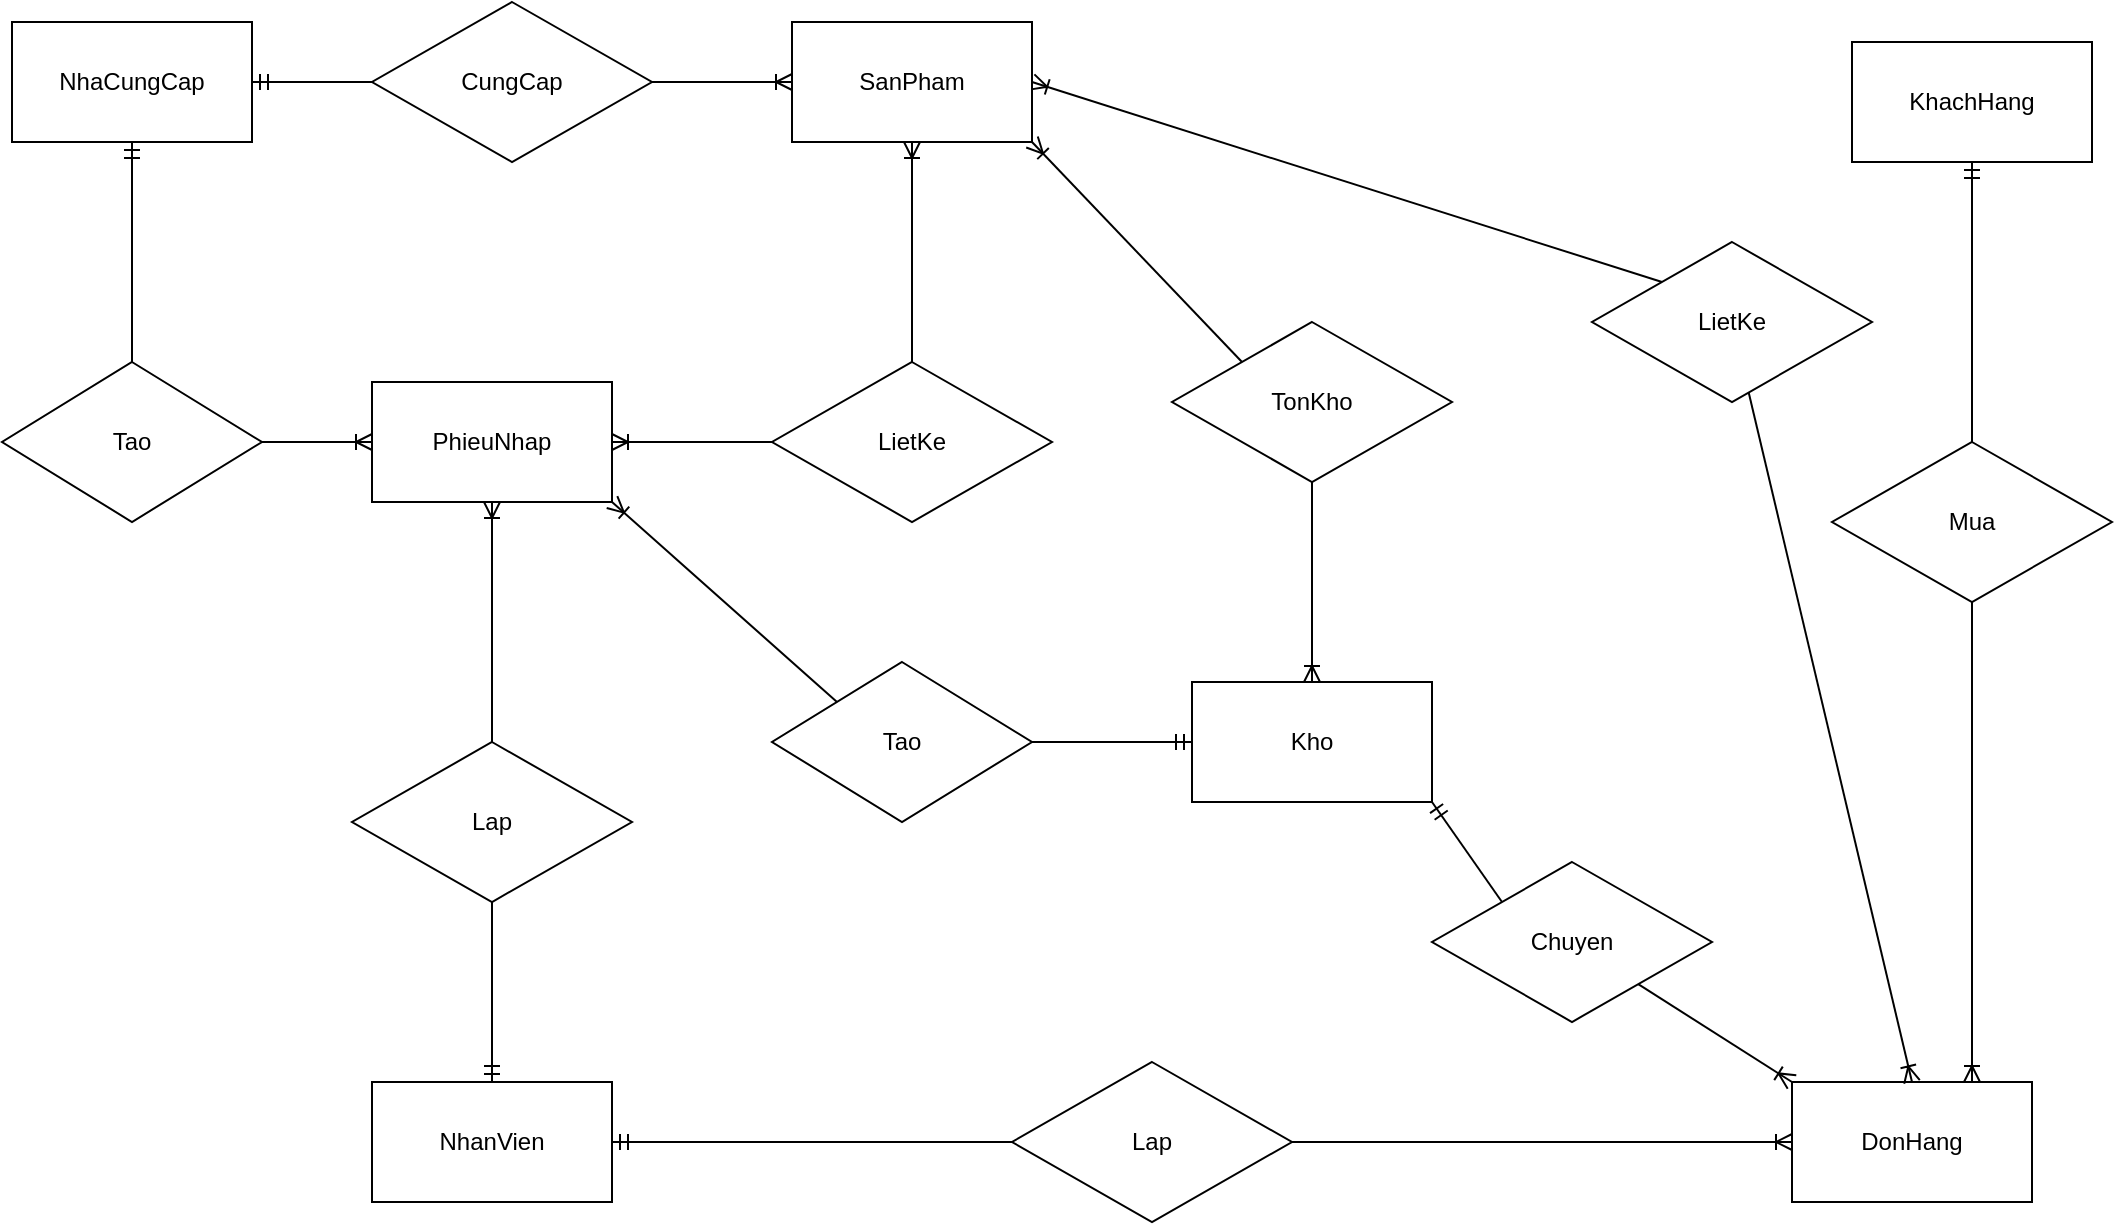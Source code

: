 <mxfile version="20.8.16" type="device" pages="2"><diagram id="R2lEEEUBdFMjLlhIrx00" name="Page-1"><mxGraphModel dx="1671" dy="1153" grid="1" gridSize="10" guides="1" tooltips="1" connect="1" arrows="1" fold="1" page="1" pageScale="1" pageWidth="850" pageHeight="1100" math="0" shadow="0" extFonts="Permanent Marker^https://fonts.googleapis.com/css?family=Permanent+Marker"><root><mxCell id="0"/><mxCell id="1" parent="0"/><mxCell id="DTgJxykEkP3rwppYnzP4-8" style="edgeStyle=orthogonalEdgeStyle;rounded=0;orthogonalLoop=1;jettySize=auto;html=1;startArrow=ERmandOne;startFill=0;endArrow=none;endFill=0;" parent="1" source="DTgJxykEkP3rwppYnzP4-1" target="DTgJxykEkP3rwppYnzP4-7" edge="1"><mxGeometry relative="1" as="geometry"/></mxCell><mxCell id="DTgJxykEkP3rwppYnzP4-12" value="" style="edgeStyle=orthogonalEdgeStyle;rounded=0;orthogonalLoop=1;jettySize=auto;html=1;startArrow=ERmandOne;startFill=0;endArrow=none;endFill=0;" parent="1" source="DTgJxykEkP3rwppYnzP4-1" target="DTgJxykEkP3rwppYnzP4-11" edge="1"><mxGeometry relative="1" as="geometry"/></mxCell><mxCell id="DTgJxykEkP3rwppYnzP4-1" value="NhaCungCap" style="rounded=0;whiteSpace=wrap;html=1;" parent="1" vertex="1"><mxGeometry x="100" y="170" width="120" height="60" as="geometry"/></mxCell><mxCell id="DTgJxykEkP3rwppYnzP4-16" style="rounded=0;orthogonalLoop=1;jettySize=auto;html=1;startArrow=ERoneToMany;startFill=0;endArrow=none;endFill=0;" parent="1" source="DTgJxykEkP3rwppYnzP4-2" target="DTgJxykEkP3rwppYnzP4-15" edge="1"><mxGeometry relative="1" as="geometry"/></mxCell><mxCell id="DTgJxykEkP3rwppYnzP4-28" style="edgeStyle=none;rounded=0;orthogonalLoop=1;jettySize=auto;html=1;entryX=0;entryY=0;entryDx=0;entryDy=0;startArrow=ERoneToMany;startFill=0;endArrow=none;endFill=0;exitX=1;exitY=0.5;exitDx=0;exitDy=0;" parent="1" source="DTgJxykEkP3rwppYnzP4-2" target="DTgJxykEkP3rwppYnzP4-27" edge="1"><mxGeometry relative="1" as="geometry"/></mxCell><mxCell id="DTgJxykEkP3rwppYnzP4-58" style="edgeStyle=none;rounded=0;orthogonalLoop=1;jettySize=auto;html=1;entryX=0;entryY=0;entryDx=0;entryDy=0;startArrow=ERoneToMany;startFill=0;endArrow=none;endFill=0;exitX=1;exitY=1;exitDx=0;exitDy=0;" parent="1" source="DTgJxykEkP3rwppYnzP4-2" target="DTgJxykEkP3rwppYnzP4-57" edge="1"><mxGeometry relative="1" as="geometry"/></mxCell><mxCell id="DTgJxykEkP3rwppYnzP4-2" value="SanPham" style="rounded=0;whiteSpace=wrap;html=1;" parent="1" vertex="1"><mxGeometry x="490" y="170" width="120" height="60" as="geometry"/></mxCell><mxCell id="DTgJxykEkP3rwppYnzP4-19" style="edgeStyle=none;rounded=0;orthogonalLoop=1;jettySize=auto;html=1;entryX=0;entryY=0;entryDx=0;entryDy=0;startArrow=ERoneToMany;startFill=0;endArrow=none;endFill=0;exitX=1;exitY=1;exitDx=0;exitDy=0;" parent="1" source="DTgJxykEkP3rwppYnzP4-3" target="DTgJxykEkP3rwppYnzP4-18" edge="1"><mxGeometry relative="1" as="geometry"/></mxCell><mxCell id="DTgJxykEkP3rwppYnzP4-23" style="edgeStyle=none;rounded=0;orthogonalLoop=1;jettySize=auto;html=1;entryX=0.5;entryY=0;entryDx=0;entryDy=0;startArrow=ERoneToMany;startFill=0;endArrow=none;endFill=0;" parent="1" source="DTgJxykEkP3rwppYnzP4-3" target="DTgJxykEkP3rwppYnzP4-22" edge="1"><mxGeometry relative="1" as="geometry"/></mxCell><mxCell id="DTgJxykEkP3rwppYnzP4-3" value="PhieuNhap" style="rounded=0;whiteSpace=wrap;html=1;" parent="1" vertex="1"><mxGeometry x="280" y="350" width="120" height="60" as="geometry"/></mxCell><mxCell id="DTgJxykEkP3rwppYnzP4-38" style="edgeStyle=none;rounded=0;orthogonalLoop=1;jettySize=auto;html=1;entryX=0;entryY=0;entryDx=0;entryDy=0;startArrow=ERmandOne;startFill=0;endArrow=none;endFill=0;exitX=1;exitY=1;exitDx=0;exitDy=0;" parent="1" source="DTgJxykEkP3rwppYnzP4-4" target="DTgJxykEkP3rwppYnzP4-37" edge="1"><mxGeometry relative="1" as="geometry"/></mxCell><mxCell id="DTgJxykEkP3rwppYnzP4-4" value="Kho" style="rounded=0;whiteSpace=wrap;html=1;" parent="1" vertex="1"><mxGeometry x="690" y="500" width="120" height="60" as="geometry"/></mxCell><mxCell id="DTgJxykEkP3rwppYnzP4-9" style="edgeStyle=orthogonalEdgeStyle;rounded=0;orthogonalLoop=1;jettySize=auto;html=1;entryX=0;entryY=0.5;entryDx=0;entryDy=0;startArrow=none;startFill=0;endArrow=ERoneToMany;endFill=0;" parent="1" source="DTgJxykEkP3rwppYnzP4-7" target="DTgJxykEkP3rwppYnzP4-2" edge="1"><mxGeometry relative="1" as="geometry"/></mxCell><mxCell id="DTgJxykEkP3rwppYnzP4-7" value="CungCap" style="rhombus;whiteSpace=wrap;html=1;rounded=0;" parent="1" vertex="1"><mxGeometry x="280" y="160" width="140" height="80" as="geometry"/></mxCell><mxCell id="DTgJxykEkP3rwppYnzP4-13" style="rounded=0;orthogonalLoop=1;jettySize=auto;html=1;entryX=0;entryY=0.5;entryDx=0;entryDy=0;startArrow=none;startFill=0;endArrow=ERoneToMany;endFill=0;" parent="1" source="DTgJxykEkP3rwppYnzP4-11" target="DTgJxykEkP3rwppYnzP4-3" edge="1"><mxGeometry relative="1" as="geometry"/></mxCell><mxCell id="DTgJxykEkP3rwppYnzP4-11" value="Tao" style="rhombus;whiteSpace=wrap;html=1;rounded=0;" parent="1" vertex="1"><mxGeometry x="95" y="340" width="130" height="80" as="geometry"/></mxCell><mxCell id="DTgJxykEkP3rwppYnzP4-17" style="edgeStyle=none;rounded=0;orthogonalLoop=1;jettySize=auto;html=1;startArrow=none;startFill=0;endArrow=ERoneToMany;endFill=0;" parent="1" source="DTgJxykEkP3rwppYnzP4-15" target="DTgJxykEkP3rwppYnzP4-3" edge="1"><mxGeometry relative="1" as="geometry"/></mxCell><mxCell id="DTgJxykEkP3rwppYnzP4-15" value="LietKe" style="rhombus;whiteSpace=wrap;html=1;rounded=0;" parent="1" vertex="1"><mxGeometry x="480" y="340" width="140" height="80" as="geometry"/></mxCell><mxCell id="DTgJxykEkP3rwppYnzP4-20" style="edgeStyle=none;rounded=0;orthogonalLoop=1;jettySize=auto;html=1;entryX=0;entryY=0.5;entryDx=0;entryDy=0;startArrow=none;startFill=0;endArrow=ERmandOne;endFill=0;" parent="1" source="DTgJxykEkP3rwppYnzP4-18" target="DTgJxykEkP3rwppYnzP4-4" edge="1"><mxGeometry relative="1" as="geometry"/></mxCell><mxCell id="DTgJxykEkP3rwppYnzP4-18" value="Tao" style="rhombus;whiteSpace=wrap;html=1;rounded=0;" parent="1" vertex="1"><mxGeometry x="480" y="490" width="130" height="80" as="geometry"/></mxCell><mxCell id="DTgJxykEkP3rwppYnzP4-34" style="edgeStyle=none;rounded=0;orthogonalLoop=1;jettySize=auto;html=1;entryX=0;entryY=0.5;entryDx=0;entryDy=0;startArrow=ERmandOne;startFill=0;endArrow=none;endFill=0;" parent="1" source="DTgJxykEkP3rwppYnzP4-21" target="DTgJxykEkP3rwppYnzP4-33" edge="1"><mxGeometry relative="1" as="geometry"/></mxCell><mxCell id="DTgJxykEkP3rwppYnzP4-21" value="NhanVien" style="rounded=0;whiteSpace=wrap;html=1;" parent="1" vertex="1"><mxGeometry x="280" y="700" width="120" height="60" as="geometry"/></mxCell><mxCell id="DTgJxykEkP3rwppYnzP4-24" style="edgeStyle=none;rounded=0;orthogonalLoop=1;jettySize=auto;html=1;entryX=0.5;entryY=0;entryDx=0;entryDy=0;startArrow=none;startFill=0;endArrow=ERmandOne;endFill=0;" parent="1" source="DTgJxykEkP3rwppYnzP4-22" target="DTgJxykEkP3rwppYnzP4-21" edge="1"><mxGeometry relative="1" as="geometry"/></mxCell><mxCell id="DTgJxykEkP3rwppYnzP4-22" value="Lap" style="rhombus;whiteSpace=wrap;html=1;rounded=0;" parent="1" vertex="1"><mxGeometry x="270" y="530" width="140" height="80" as="geometry"/></mxCell><mxCell id="DTgJxykEkP3rwppYnzP4-25" value="DonHang" style="rounded=0;whiteSpace=wrap;html=1;" parent="1" vertex="1"><mxGeometry x="990" y="700" width="120" height="60" as="geometry"/></mxCell><mxCell id="DTgJxykEkP3rwppYnzP4-31" style="edgeStyle=none;rounded=0;orthogonalLoop=1;jettySize=auto;html=1;startArrow=ERmandOne;startFill=0;endArrow=none;endFill=0;" parent="1" source="DTgJxykEkP3rwppYnzP4-26" target="DTgJxykEkP3rwppYnzP4-30" edge="1"><mxGeometry relative="1" as="geometry"/></mxCell><mxCell id="DTgJxykEkP3rwppYnzP4-26" value="KhachHang" style="rounded=0;whiteSpace=wrap;html=1;" parent="1" vertex="1"><mxGeometry x="1020" y="180" width="120" height="60" as="geometry"/></mxCell><mxCell id="DTgJxykEkP3rwppYnzP4-36" style="edgeStyle=none;rounded=0;orthogonalLoop=1;jettySize=auto;html=1;entryX=0.5;entryY=0;entryDx=0;entryDy=0;startArrow=none;startFill=0;endArrow=ERoneToMany;endFill=0;" parent="1" source="DTgJxykEkP3rwppYnzP4-27" target="DTgJxykEkP3rwppYnzP4-25" edge="1"><mxGeometry relative="1" as="geometry"/></mxCell><mxCell id="DTgJxykEkP3rwppYnzP4-27" value="LietKe" style="rhombus;whiteSpace=wrap;html=1;rounded=0;" parent="1" vertex="1"><mxGeometry x="890" y="280" width="140" height="80" as="geometry"/></mxCell><mxCell id="DTgJxykEkP3rwppYnzP4-32" style="edgeStyle=none;rounded=0;orthogonalLoop=1;jettySize=auto;html=1;startArrow=none;startFill=0;endArrow=ERoneToMany;endFill=0;entryX=0.75;entryY=0;entryDx=0;entryDy=0;" parent="1" source="DTgJxykEkP3rwppYnzP4-30" target="DTgJxykEkP3rwppYnzP4-25" edge="1"><mxGeometry relative="1" as="geometry"><mxPoint x="1050" y="710" as="targetPoint"/></mxGeometry></mxCell><mxCell id="DTgJxykEkP3rwppYnzP4-30" value="Mua" style="rhombus;whiteSpace=wrap;html=1;rounded=0;" parent="1" vertex="1"><mxGeometry x="1010" y="380" width="140" height="80" as="geometry"/></mxCell><mxCell id="DTgJxykEkP3rwppYnzP4-35" style="edgeStyle=none;rounded=0;orthogonalLoop=1;jettySize=auto;html=1;entryX=0;entryY=0.5;entryDx=0;entryDy=0;startArrow=none;startFill=0;endArrow=ERoneToMany;endFill=0;exitX=1;exitY=0.5;exitDx=0;exitDy=0;" parent="1" source="DTgJxykEkP3rwppYnzP4-33" target="DTgJxykEkP3rwppYnzP4-25" edge="1"><mxGeometry relative="1" as="geometry"><mxPoint x="736" y="732" as="sourcePoint"/></mxGeometry></mxCell><mxCell id="DTgJxykEkP3rwppYnzP4-33" value="Lap" style="rhombus;whiteSpace=wrap;html=1;rounded=0;" parent="1" vertex="1"><mxGeometry x="600" y="690" width="140" height="80" as="geometry"/></mxCell><mxCell id="DTgJxykEkP3rwppYnzP4-39" style="edgeStyle=none;rounded=0;orthogonalLoop=1;jettySize=auto;html=1;entryX=0;entryY=0;entryDx=0;entryDy=0;startArrow=none;startFill=0;endArrow=ERoneToMany;endFill=0;" parent="1" source="DTgJxykEkP3rwppYnzP4-37" target="DTgJxykEkP3rwppYnzP4-25" edge="1"><mxGeometry relative="1" as="geometry"/></mxCell><mxCell id="DTgJxykEkP3rwppYnzP4-37" value="Chuyen" style="rhombus;whiteSpace=wrap;html=1;rounded=0;" parent="1" vertex="1"><mxGeometry x="810" y="590" width="140" height="80" as="geometry"/></mxCell><mxCell id="DTgJxykEkP3rwppYnzP4-59" style="edgeStyle=none;rounded=0;orthogonalLoop=1;jettySize=auto;html=1;entryX=0.5;entryY=0;entryDx=0;entryDy=0;startArrow=none;startFill=0;endArrow=ERoneToMany;endFill=0;" parent="1" source="DTgJxykEkP3rwppYnzP4-57" target="DTgJxykEkP3rwppYnzP4-4" edge="1"><mxGeometry relative="1" as="geometry"/></mxCell><mxCell id="DTgJxykEkP3rwppYnzP4-57" value="TonKho" style="rhombus;whiteSpace=wrap;html=1;rounded=0;" parent="1" vertex="1"><mxGeometry x="680" y="320" width="140" height="80" as="geometry"/></mxCell></root></mxGraphModel></diagram><diagram id="5Ucrc-bgIwGgOXYtRuGS" name="Page-2"><mxGraphModel dx="1532" dy="1057" grid="1" gridSize="10" guides="1" tooltips="1" connect="1" arrows="1" fold="1" page="1" pageScale="1" pageWidth="850" pageHeight="1100" math="0" shadow="0"><root><mxCell id="0"/><mxCell id="1" parent="0"/><mxCell id="lxpqKnSpZrDpZq983HlD-2" value="NhaCungCap" style="shape=table;startSize=30;container=1;collapsible=1;childLayout=tableLayout;fixedRows=1;rowLines=0;fontStyle=1;align=center;resizeLast=1;" parent="1" vertex="1"><mxGeometry x="70" y="40" width="180" height="150" as="geometry"/></mxCell><mxCell id="lxpqKnSpZrDpZq983HlD-3" value="" style="shape=tableRow;horizontal=0;startSize=0;swimlaneHead=0;swimlaneBody=0;fillColor=none;collapsible=0;dropTarget=0;points=[[0,0.5],[1,0.5]];portConstraint=eastwest;top=0;left=0;right=0;bottom=1;" parent="lxpqKnSpZrDpZq983HlD-2" vertex="1"><mxGeometry y="30" width="180" height="30" as="geometry"/></mxCell><mxCell id="lxpqKnSpZrDpZq983HlD-4" value="PK" style="shape=partialRectangle;connectable=0;fillColor=none;top=0;left=0;bottom=0;right=0;fontStyle=1;overflow=hidden;" parent="lxpqKnSpZrDpZq983HlD-3" vertex="1"><mxGeometry width="30" height="30" as="geometry"><mxRectangle width="30" height="30" as="alternateBounds"/></mxGeometry></mxCell><mxCell id="lxpqKnSpZrDpZq983HlD-5" value="MaNCC" style="shape=partialRectangle;connectable=0;fillColor=none;top=0;left=0;bottom=0;right=0;align=left;spacingLeft=6;fontStyle=5;overflow=hidden;" parent="lxpqKnSpZrDpZq983HlD-3" vertex="1"><mxGeometry x="30" width="150" height="30" as="geometry"><mxRectangle width="150" height="30" as="alternateBounds"/></mxGeometry></mxCell><mxCell id="lxpqKnSpZrDpZq983HlD-6" value="" style="shape=tableRow;horizontal=0;startSize=0;swimlaneHead=0;swimlaneBody=0;fillColor=none;collapsible=0;dropTarget=0;points=[[0,0.5],[1,0.5]];portConstraint=eastwest;top=0;left=0;right=0;bottom=0;" parent="lxpqKnSpZrDpZq983HlD-2" vertex="1"><mxGeometry y="60" width="180" height="30" as="geometry"/></mxCell><mxCell id="lxpqKnSpZrDpZq983HlD-7" value="" style="shape=partialRectangle;connectable=0;fillColor=none;top=0;left=0;bottom=0;right=0;editable=1;overflow=hidden;" parent="lxpqKnSpZrDpZq983HlD-6" vertex="1"><mxGeometry width="30" height="30" as="geometry"><mxRectangle width="30" height="30" as="alternateBounds"/></mxGeometry></mxCell><mxCell id="lxpqKnSpZrDpZq983HlD-8" value="TenNCC" style="shape=partialRectangle;connectable=0;fillColor=none;top=0;left=0;bottom=0;right=0;align=left;spacingLeft=6;overflow=hidden;" parent="lxpqKnSpZrDpZq983HlD-6" vertex="1"><mxGeometry x="30" width="150" height="30" as="geometry"><mxRectangle width="150" height="30" as="alternateBounds"/></mxGeometry></mxCell><mxCell id="lxpqKnSpZrDpZq983HlD-9" value="" style="shape=tableRow;horizontal=0;startSize=0;swimlaneHead=0;swimlaneBody=0;fillColor=none;collapsible=0;dropTarget=0;points=[[0,0.5],[1,0.5]];portConstraint=eastwest;top=0;left=0;right=0;bottom=0;" parent="lxpqKnSpZrDpZq983HlD-2" vertex="1"><mxGeometry y="90" width="180" height="30" as="geometry"/></mxCell><mxCell id="lxpqKnSpZrDpZq983HlD-10" value="" style="shape=partialRectangle;connectable=0;fillColor=none;top=0;left=0;bottom=0;right=0;editable=1;overflow=hidden;" parent="lxpqKnSpZrDpZq983HlD-9" vertex="1"><mxGeometry width="30" height="30" as="geometry"><mxRectangle width="30" height="30" as="alternateBounds"/></mxGeometry></mxCell><mxCell id="lxpqKnSpZrDpZq983HlD-11" value="DiaChi" style="shape=partialRectangle;connectable=0;fillColor=none;top=0;left=0;bottom=0;right=0;align=left;spacingLeft=6;overflow=hidden;" parent="lxpqKnSpZrDpZq983HlD-9" vertex="1"><mxGeometry x="30" width="150" height="30" as="geometry"><mxRectangle width="150" height="30" as="alternateBounds"/></mxGeometry></mxCell><mxCell id="lxpqKnSpZrDpZq983HlD-12" value="" style="shape=tableRow;horizontal=0;startSize=0;swimlaneHead=0;swimlaneBody=0;fillColor=none;collapsible=0;dropTarget=0;points=[[0,0.5],[1,0.5]];portConstraint=eastwest;top=0;left=0;right=0;bottom=0;" parent="lxpqKnSpZrDpZq983HlD-2" vertex="1"><mxGeometry y="120" width="180" height="30" as="geometry"/></mxCell><mxCell id="lxpqKnSpZrDpZq983HlD-13" value="" style="shape=partialRectangle;connectable=0;fillColor=none;top=0;left=0;bottom=0;right=0;editable=1;overflow=hidden;" parent="lxpqKnSpZrDpZq983HlD-12" vertex="1"><mxGeometry width="30" height="30" as="geometry"><mxRectangle width="30" height="30" as="alternateBounds"/></mxGeometry></mxCell><mxCell id="lxpqKnSpZrDpZq983HlD-14" value="SDT" style="shape=partialRectangle;connectable=0;fillColor=none;top=0;left=0;bottom=0;right=0;align=left;spacingLeft=6;overflow=hidden;" parent="lxpqKnSpZrDpZq983HlD-12" vertex="1"><mxGeometry x="30" width="150" height="30" as="geometry"><mxRectangle width="150" height="30" as="alternateBounds"/></mxGeometry></mxCell><mxCell id="lxpqKnSpZrDpZq983HlD-15" value="SanPham" style="shape=table;startSize=30;container=1;collapsible=1;childLayout=tableLayout;fixedRows=1;rowLines=0;fontStyle=1;align=center;resizeLast=1;" parent="1" vertex="1"><mxGeometry x="425" y="10" width="180" height="270" as="geometry"/></mxCell><mxCell id="lxpqKnSpZrDpZq983HlD-16" value="" style="shape=tableRow;horizontal=0;startSize=0;swimlaneHead=0;swimlaneBody=0;fillColor=none;collapsible=0;dropTarget=0;points=[[0,0.5],[1,0.5]];portConstraint=eastwest;top=0;left=0;right=0;bottom=1;" parent="lxpqKnSpZrDpZq983HlD-15" vertex="1"><mxGeometry y="30" width="180" height="30" as="geometry"/></mxCell><mxCell id="lxpqKnSpZrDpZq983HlD-17" value="PK" style="shape=partialRectangle;connectable=0;fillColor=none;top=0;left=0;bottom=0;right=0;fontStyle=1;overflow=hidden;" parent="lxpqKnSpZrDpZq983HlD-16" vertex="1"><mxGeometry width="30" height="30" as="geometry"><mxRectangle width="30" height="30" as="alternateBounds"/></mxGeometry></mxCell><mxCell id="lxpqKnSpZrDpZq983HlD-18" value="MaSP" style="shape=partialRectangle;connectable=0;fillColor=none;top=0;left=0;bottom=0;right=0;align=left;spacingLeft=6;fontStyle=5;overflow=hidden;" parent="lxpqKnSpZrDpZq983HlD-16" vertex="1"><mxGeometry x="30" width="150" height="30" as="geometry"><mxRectangle width="150" height="30" as="alternateBounds"/></mxGeometry></mxCell><mxCell id="cEPJbLnA46euwOHTKfvZ-1" value="" style="shape=tableRow;horizontal=0;startSize=0;swimlaneHead=0;swimlaneBody=0;fillColor=none;collapsible=0;dropTarget=0;points=[[0,0.5],[1,0.5]];portConstraint=eastwest;top=0;left=0;right=0;bottom=0;" parent="lxpqKnSpZrDpZq983HlD-15" vertex="1"><mxGeometry y="60" width="180" height="30" as="geometry"/></mxCell><mxCell id="cEPJbLnA46euwOHTKfvZ-2" value="FK" style="shape=partialRectangle;connectable=0;fillColor=none;top=0;left=0;bottom=0;right=0;editable=1;overflow=hidden;" parent="cEPJbLnA46euwOHTKfvZ-1" vertex="1"><mxGeometry width="30" height="30" as="geometry"><mxRectangle width="30" height="30" as="alternateBounds"/></mxGeometry></mxCell><mxCell id="cEPJbLnA46euwOHTKfvZ-3" value="MaNCC" style="shape=partialRectangle;connectable=0;fillColor=none;top=0;left=0;bottom=0;right=0;align=left;spacingLeft=6;overflow=hidden;" parent="cEPJbLnA46euwOHTKfvZ-1" vertex="1"><mxGeometry x="30" width="150" height="30" as="geometry"><mxRectangle width="150" height="30" as="alternateBounds"/></mxGeometry></mxCell><mxCell id="lxpqKnSpZrDpZq983HlD-19" value="" style="shape=tableRow;horizontal=0;startSize=0;swimlaneHead=0;swimlaneBody=0;fillColor=none;collapsible=0;dropTarget=0;points=[[0,0.5],[1,0.5]];portConstraint=eastwest;top=0;left=0;right=0;bottom=0;" parent="lxpqKnSpZrDpZq983HlD-15" vertex="1"><mxGeometry y="90" width="180" height="30" as="geometry"/></mxCell><mxCell id="lxpqKnSpZrDpZq983HlD-20" value="" style="shape=partialRectangle;connectable=0;fillColor=none;top=0;left=0;bottom=0;right=0;editable=1;overflow=hidden;" parent="lxpqKnSpZrDpZq983HlD-19" vertex="1"><mxGeometry width="30" height="30" as="geometry"><mxRectangle width="30" height="30" as="alternateBounds"/></mxGeometry></mxCell><mxCell id="lxpqKnSpZrDpZq983HlD-21" value="TenSP" style="shape=partialRectangle;connectable=0;fillColor=none;top=0;left=0;bottom=0;right=0;align=left;spacingLeft=6;overflow=hidden;" parent="lxpqKnSpZrDpZq983HlD-19" vertex="1"><mxGeometry x="30" width="150" height="30" as="geometry"><mxRectangle width="150" height="30" as="alternateBounds"/></mxGeometry></mxCell><mxCell id="lxpqKnSpZrDpZq983HlD-22" value="" style="shape=tableRow;horizontal=0;startSize=0;swimlaneHead=0;swimlaneBody=0;fillColor=none;collapsible=0;dropTarget=0;points=[[0,0.5],[1,0.5]];portConstraint=eastwest;top=0;left=0;right=0;bottom=0;" parent="lxpqKnSpZrDpZq983HlD-15" vertex="1"><mxGeometry y="120" width="180" height="30" as="geometry"/></mxCell><mxCell id="lxpqKnSpZrDpZq983HlD-23" value="" style="shape=partialRectangle;connectable=0;fillColor=none;top=0;left=0;bottom=0;right=0;editable=1;overflow=hidden;" parent="lxpqKnSpZrDpZq983HlD-22" vertex="1"><mxGeometry width="30" height="30" as="geometry"><mxRectangle width="30" height="30" as="alternateBounds"/></mxGeometry></mxCell><mxCell id="lxpqKnSpZrDpZq983HlD-24" value="DVTinh" style="shape=partialRectangle;connectable=0;fillColor=none;top=0;left=0;bottom=0;right=0;align=left;spacingLeft=6;overflow=hidden;" parent="lxpqKnSpZrDpZq983HlD-22" vertex="1"><mxGeometry x="30" width="150" height="30" as="geometry"><mxRectangle width="150" height="30" as="alternateBounds"/></mxGeometry></mxCell><mxCell id="lxpqKnSpZrDpZq983HlD-25" value="" style="shape=tableRow;horizontal=0;startSize=0;swimlaneHead=0;swimlaneBody=0;fillColor=none;collapsible=0;dropTarget=0;points=[[0,0.5],[1,0.5]];portConstraint=eastwest;top=0;left=0;right=0;bottom=0;" parent="lxpqKnSpZrDpZq983HlD-15" vertex="1"><mxGeometry y="150" width="180" height="30" as="geometry"/></mxCell><mxCell id="lxpqKnSpZrDpZq983HlD-26" value="" style="shape=partialRectangle;connectable=0;fillColor=none;top=0;left=0;bottom=0;right=0;editable=1;overflow=hidden;" parent="lxpqKnSpZrDpZq983HlD-25" vertex="1"><mxGeometry width="30" height="30" as="geometry"><mxRectangle width="30" height="30" as="alternateBounds"/></mxGeometry></mxCell><mxCell id="lxpqKnSpZrDpZq983HlD-27" value="Avatar" style="shape=partialRectangle;connectable=0;fillColor=none;top=0;left=0;bottom=0;right=0;align=left;spacingLeft=6;overflow=hidden;" parent="lxpqKnSpZrDpZq983HlD-25" vertex="1"><mxGeometry x="30" width="150" height="30" as="geometry"><mxRectangle width="150" height="30" as="alternateBounds"/></mxGeometry></mxCell><mxCell id="lxpqKnSpZrDpZq983HlD-93" value="" style="shape=tableRow;horizontal=0;startSize=0;swimlaneHead=0;swimlaneBody=0;fillColor=none;collapsible=0;dropTarget=0;points=[[0,0.5],[1,0.5]];portConstraint=eastwest;top=0;left=0;right=0;bottom=0;" parent="lxpqKnSpZrDpZq983HlD-15" vertex="1"><mxGeometry y="180" width="180" height="30" as="geometry"/></mxCell><mxCell id="lxpqKnSpZrDpZq983HlD-94" value="" style="shape=partialRectangle;connectable=0;fillColor=none;top=0;left=0;bottom=0;right=0;editable=1;overflow=hidden;" parent="lxpqKnSpZrDpZq983HlD-93" vertex="1"><mxGeometry width="30" height="30" as="geometry"><mxRectangle width="30" height="30" as="alternateBounds"/></mxGeometry></mxCell><mxCell id="lxpqKnSpZrDpZq983HlD-95" value="DonGia" style="shape=partialRectangle;connectable=0;fillColor=none;top=0;left=0;bottom=0;right=0;align=left;spacingLeft=6;overflow=hidden;" parent="lxpqKnSpZrDpZq983HlD-93" vertex="1"><mxGeometry x="30" width="150" height="30" as="geometry"><mxRectangle width="150" height="30" as="alternateBounds"/></mxGeometry></mxCell><mxCell id="lxpqKnSpZrDpZq983HlD-96" value="" style="shape=tableRow;horizontal=0;startSize=0;swimlaneHead=0;swimlaneBody=0;fillColor=none;collapsible=0;dropTarget=0;points=[[0,0.5],[1,0.5]];portConstraint=eastwest;top=0;left=0;right=0;bottom=0;" parent="lxpqKnSpZrDpZq983HlD-15" vertex="1"><mxGeometry y="210" width="180" height="30" as="geometry"/></mxCell><mxCell id="lxpqKnSpZrDpZq983HlD-97" value="" style="shape=partialRectangle;connectable=0;fillColor=none;top=0;left=0;bottom=0;right=0;editable=1;overflow=hidden;" parent="lxpqKnSpZrDpZq983HlD-96" vertex="1"><mxGeometry width="30" height="30" as="geometry"><mxRectangle width="30" height="30" as="alternateBounds"/></mxGeometry></mxCell><mxCell id="lxpqKnSpZrDpZq983HlD-98" value="QuiCachDongGoi" style="shape=partialRectangle;connectable=0;fillColor=none;top=0;left=0;bottom=0;right=0;align=left;spacingLeft=6;overflow=hidden;" parent="lxpqKnSpZrDpZq983HlD-96" vertex="1"><mxGeometry x="30" width="150" height="30" as="geometry"><mxRectangle width="150" height="30" as="alternateBounds"/></mxGeometry></mxCell><mxCell id="lxpqKnSpZrDpZq983HlD-99" value="" style="shape=tableRow;horizontal=0;startSize=0;swimlaneHead=0;swimlaneBody=0;fillColor=none;collapsible=0;dropTarget=0;points=[[0,0.5],[1,0.5]];portConstraint=eastwest;top=0;left=0;right=0;bottom=0;" parent="lxpqKnSpZrDpZq983HlD-15" vertex="1"><mxGeometry y="240" width="180" height="30" as="geometry"/></mxCell><mxCell id="lxpqKnSpZrDpZq983HlD-100" value="" style="shape=partialRectangle;connectable=0;fillColor=none;top=0;left=0;bottom=0;right=0;editable=1;overflow=hidden;" parent="lxpqKnSpZrDpZq983HlD-99" vertex="1"><mxGeometry width="30" height="30" as="geometry"><mxRectangle width="30" height="30" as="alternateBounds"/></mxGeometry></mxCell><mxCell id="lxpqKnSpZrDpZq983HlD-101" value="HinhThucBaoQuan" style="shape=partialRectangle;connectable=0;fillColor=none;top=0;left=0;bottom=0;right=0;align=left;spacingLeft=6;overflow=hidden;" parent="lxpqKnSpZrDpZq983HlD-99" vertex="1"><mxGeometry x="30" width="150" height="30" as="geometry"><mxRectangle width="150" height="30" as="alternateBounds"/></mxGeometry></mxCell><mxCell id="lxpqKnSpZrDpZq983HlD-28" value="PhieuNhap" style="shape=table;startSize=30;container=1;collapsible=1;childLayout=tableLayout;fixedRows=1;rowLines=0;fontStyle=1;align=center;resizeLast=1;" parent="1" vertex="1"><mxGeometry x="480" y="480" width="180" height="150" as="geometry"/></mxCell><mxCell id="lxpqKnSpZrDpZq983HlD-29" value="" style="shape=tableRow;horizontal=0;startSize=0;swimlaneHead=0;swimlaneBody=0;fillColor=none;collapsible=0;dropTarget=0;points=[[0,0.5],[1,0.5]];portConstraint=eastwest;top=0;left=0;right=0;bottom=1;" parent="lxpqKnSpZrDpZq983HlD-28" vertex="1"><mxGeometry y="30" width="180" height="30" as="geometry"/></mxCell><mxCell id="lxpqKnSpZrDpZq983HlD-30" value="PK" style="shape=partialRectangle;connectable=0;fillColor=none;top=0;left=0;bottom=0;right=0;fontStyle=1;overflow=hidden;" parent="lxpqKnSpZrDpZq983HlD-29" vertex="1"><mxGeometry width="30" height="30" as="geometry"><mxRectangle width="30" height="30" as="alternateBounds"/></mxGeometry></mxCell><mxCell id="lxpqKnSpZrDpZq983HlD-31" value="SoPhieuNhap" style="shape=partialRectangle;connectable=0;fillColor=none;top=0;left=0;bottom=0;right=0;align=left;spacingLeft=6;fontStyle=5;overflow=hidden;" parent="lxpqKnSpZrDpZq983HlD-29" vertex="1"><mxGeometry x="30" width="150" height="30" as="geometry"><mxRectangle width="150" height="30" as="alternateBounds"/></mxGeometry></mxCell><mxCell id="lxpqKnSpZrDpZq983HlD-32" value="" style="shape=tableRow;horizontal=0;startSize=0;swimlaneHead=0;swimlaneBody=0;fillColor=none;collapsible=0;dropTarget=0;points=[[0,0.5],[1,0.5]];portConstraint=eastwest;top=0;left=0;right=0;bottom=0;" parent="lxpqKnSpZrDpZq983HlD-28" vertex="1"><mxGeometry y="60" width="180" height="30" as="geometry"/></mxCell><mxCell id="lxpqKnSpZrDpZq983HlD-33" value="" style="shape=partialRectangle;connectable=0;fillColor=none;top=0;left=0;bottom=0;right=0;editable=1;overflow=hidden;" parent="lxpqKnSpZrDpZq983HlD-32" vertex="1"><mxGeometry width="30" height="30" as="geometry"><mxRectangle width="30" height="30" as="alternateBounds"/></mxGeometry></mxCell><mxCell id="lxpqKnSpZrDpZq983HlD-34" value="NgayNhap" style="shape=partialRectangle;connectable=0;fillColor=none;top=0;left=0;bottom=0;right=0;align=left;spacingLeft=6;overflow=hidden;" parent="lxpqKnSpZrDpZq983HlD-32" vertex="1"><mxGeometry x="30" width="150" height="30" as="geometry"><mxRectangle width="150" height="30" as="alternateBounds"/></mxGeometry></mxCell><mxCell id="lxpqKnSpZrDpZq983HlD-35" value="" style="shape=tableRow;horizontal=0;startSize=0;swimlaneHead=0;swimlaneBody=0;fillColor=none;collapsible=0;dropTarget=0;points=[[0,0.5],[1,0.5]];portConstraint=eastwest;top=0;left=0;right=0;bottom=0;" parent="lxpqKnSpZrDpZq983HlD-28" vertex="1"><mxGeometry y="90" width="180" height="30" as="geometry"/></mxCell><mxCell id="lxpqKnSpZrDpZq983HlD-36" value="FK" style="shape=partialRectangle;connectable=0;fillColor=none;top=0;left=0;bottom=0;right=0;editable=1;overflow=hidden;" parent="lxpqKnSpZrDpZq983HlD-35" vertex="1"><mxGeometry width="30" height="30" as="geometry"><mxRectangle width="30" height="30" as="alternateBounds"/></mxGeometry></mxCell><mxCell id="lxpqKnSpZrDpZq983HlD-37" value="MaNCC" style="shape=partialRectangle;connectable=0;fillColor=none;top=0;left=0;bottom=0;right=0;align=left;spacingLeft=6;overflow=hidden;" parent="lxpqKnSpZrDpZq983HlD-35" vertex="1"><mxGeometry x="30" width="150" height="30" as="geometry"><mxRectangle width="150" height="30" as="alternateBounds"/></mxGeometry></mxCell><mxCell id="cEPJbLnA46euwOHTKfvZ-59" value="" style="shape=tableRow;horizontal=0;startSize=0;swimlaneHead=0;swimlaneBody=0;fillColor=none;collapsible=0;dropTarget=0;points=[[0,0.5],[1,0.5]];portConstraint=eastwest;top=0;left=0;right=0;bottom=0;" parent="lxpqKnSpZrDpZq983HlD-28" vertex="1"><mxGeometry y="120" width="180" height="30" as="geometry"/></mxCell><mxCell id="cEPJbLnA46euwOHTKfvZ-60" value="FK" style="shape=partialRectangle;connectable=0;fillColor=none;top=0;left=0;bottom=0;right=0;editable=1;overflow=hidden;" parent="cEPJbLnA46euwOHTKfvZ-59" vertex="1"><mxGeometry width="30" height="30" as="geometry"><mxRectangle width="30" height="30" as="alternateBounds"/></mxGeometry></mxCell><mxCell id="cEPJbLnA46euwOHTKfvZ-61" value="MaNV" style="shape=partialRectangle;connectable=0;fillColor=none;top=0;left=0;bottom=0;right=0;align=left;spacingLeft=6;overflow=hidden;" parent="cEPJbLnA46euwOHTKfvZ-59" vertex="1"><mxGeometry x="30" width="150" height="30" as="geometry"><mxRectangle width="150" height="30" as="alternateBounds"/></mxGeometry></mxCell><mxCell id="lxpqKnSpZrDpZq983HlD-41" value="NhanVien" style="shape=table;startSize=30;container=1;collapsible=1;childLayout=tableLayout;fixedRows=1;rowLines=0;fontStyle=1;align=center;resizeLast=1;" parent="1" vertex="1"><mxGeometry x="100" y="720" width="180" height="120" as="geometry"/></mxCell><mxCell id="lxpqKnSpZrDpZq983HlD-42" value="" style="shape=tableRow;horizontal=0;startSize=0;swimlaneHead=0;swimlaneBody=0;fillColor=none;collapsible=0;dropTarget=0;points=[[0,0.5],[1,0.5]];portConstraint=eastwest;top=0;left=0;right=0;bottom=1;" parent="lxpqKnSpZrDpZq983HlD-41" vertex="1"><mxGeometry y="30" width="180" height="30" as="geometry"/></mxCell><mxCell id="lxpqKnSpZrDpZq983HlD-43" value="PK" style="shape=partialRectangle;connectable=0;fillColor=none;top=0;left=0;bottom=0;right=0;fontStyle=1;overflow=hidden;" parent="lxpqKnSpZrDpZq983HlD-42" vertex="1"><mxGeometry width="30" height="30" as="geometry"><mxRectangle width="30" height="30" as="alternateBounds"/></mxGeometry></mxCell><mxCell id="lxpqKnSpZrDpZq983HlD-44" value="MaNV" style="shape=partialRectangle;connectable=0;fillColor=none;top=0;left=0;bottom=0;right=0;align=left;spacingLeft=6;fontStyle=5;overflow=hidden;" parent="lxpqKnSpZrDpZq983HlD-42" vertex="1"><mxGeometry x="30" width="150" height="30" as="geometry"><mxRectangle width="150" height="30" as="alternateBounds"/></mxGeometry></mxCell><mxCell id="lxpqKnSpZrDpZq983HlD-45" value="" style="shape=tableRow;horizontal=0;startSize=0;swimlaneHead=0;swimlaneBody=0;fillColor=none;collapsible=0;dropTarget=0;points=[[0,0.5],[1,0.5]];portConstraint=eastwest;top=0;left=0;right=0;bottom=0;" parent="lxpqKnSpZrDpZq983HlD-41" vertex="1"><mxGeometry y="60" width="180" height="30" as="geometry"/></mxCell><mxCell id="lxpqKnSpZrDpZq983HlD-46" value="" style="shape=partialRectangle;connectable=0;fillColor=none;top=0;left=0;bottom=0;right=0;editable=1;overflow=hidden;" parent="lxpqKnSpZrDpZq983HlD-45" vertex="1"><mxGeometry width="30" height="30" as="geometry"><mxRectangle width="30" height="30" as="alternateBounds"/></mxGeometry></mxCell><mxCell id="lxpqKnSpZrDpZq983HlD-47" value="TenNV" style="shape=partialRectangle;connectable=0;fillColor=none;top=0;left=0;bottom=0;right=0;align=left;spacingLeft=6;overflow=hidden;" parent="lxpqKnSpZrDpZq983HlD-45" vertex="1"><mxGeometry x="30" width="150" height="30" as="geometry"><mxRectangle width="150" height="30" as="alternateBounds"/></mxGeometry></mxCell><mxCell id="lxpqKnSpZrDpZq983HlD-48" value="" style="shape=tableRow;horizontal=0;startSize=0;swimlaneHead=0;swimlaneBody=0;fillColor=none;collapsible=0;dropTarget=0;points=[[0,0.5],[1,0.5]];portConstraint=eastwest;top=0;left=0;right=0;bottom=0;" parent="lxpqKnSpZrDpZq983HlD-41" vertex="1"><mxGeometry y="90" width="180" height="30" as="geometry"/></mxCell><mxCell id="lxpqKnSpZrDpZq983HlD-49" value="" style="shape=partialRectangle;connectable=0;fillColor=none;top=0;left=0;bottom=0;right=0;editable=1;overflow=hidden;" parent="lxpqKnSpZrDpZq983HlD-48" vertex="1"><mxGeometry width="30" height="30" as="geometry"><mxRectangle width="30" height="30" as="alternateBounds"/></mxGeometry></mxCell><mxCell id="lxpqKnSpZrDpZq983HlD-50" value="SDT" style="shape=partialRectangle;connectable=0;fillColor=none;top=0;left=0;bottom=0;right=0;align=left;spacingLeft=6;overflow=hidden;" parent="lxpqKnSpZrDpZq983HlD-48" vertex="1"><mxGeometry x="30" width="150" height="30" as="geometry"><mxRectangle width="150" height="30" as="alternateBounds"/></mxGeometry></mxCell><mxCell id="lxpqKnSpZrDpZq983HlD-54" value="Kho" style="shape=table;startSize=30;container=1;collapsible=1;childLayout=tableLayout;fixedRows=1;rowLines=0;fontStyle=1;align=center;resizeLast=1;" parent="1" vertex="1"><mxGeometry x="800" y="510" width="180" height="120" as="geometry"/></mxCell><mxCell id="lxpqKnSpZrDpZq983HlD-55" value="" style="shape=tableRow;horizontal=0;startSize=0;swimlaneHead=0;swimlaneBody=0;fillColor=none;collapsible=0;dropTarget=0;points=[[0,0.5],[1,0.5]];portConstraint=eastwest;top=0;left=0;right=0;bottom=1;" parent="lxpqKnSpZrDpZq983HlD-54" vertex="1"><mxGeometry y="30" width="180" height="30" as="geometry"/></mxCell><mxCell id="lxpqKnSpZrDpZq983HlD-56" value="PK" style="shape=partialRectangle;connectable=0;fillColor=none;top=0;left=0;bottom=0;right=0;fontStyle=1;overflow=hidden;" parent="lxpqKnSpZrDpZq983HlD-55" vertex="1"><mxGeometry width="30" height="30" as="geometry"><mxRectangle width="30" height="30" as="alternateBounds"/></mxGeometry></mxCell><mxCell id="lxpqKnSpZrDpZq983HlD-57" value="MaKho" style="shape=partialRectangle;connectable=0;fillColor=none;top=0;left=0;bottom=0;right=0;align=left;spacingLeft=6;fontStyle=5;overflow=hidden;" parent="lxpqKnSpZrDpZq983HlD-55" vertex="1"><mxGeometry x="30" width="150" height="30" as="geometry"><mxRectangle width="150" height="30" as="alternateBounds"/></mxGeometry></mxCell><mxCell id="lxpqKnSpZrDpZq983HlD-58" value="" style="shape=tableRow;horizontal=0;startSize=0;swimlaneHead=0;swimlaneBody=0;fillColor=none;collapsible=0;dropTarget=0;points=[[0,0.5],[1,0.5]];portConstraint=eastwest;top=0;left=0;right=0;bottom=0;" parent="lxpqKnSpZrDpZq983HlD-54" vertex="1"><mxGeometry y="60" width="180" height="30" as="geometry"/></mxCell><mxCell id="lxpqKnSpZrDpZq983HlD-59" value="" style="shape=partialRectangle;connectable=0;fillColor=none;top=0;left=0;bottom=0;right=0;editable=1;overflow=hidden;" parent="lxpqKnSpZrDpZq983HlD-58" vertex="1"><mxGeometry width="30" height="30" as="geometry"><mxRectangle width="30" height="30" as="alternateBounds"/></mxGeometry></mxCell><mxCell id="lxpqKnSpZrDpZq983HlD-60" value="TenKho" style="shape=partialRectangle;connectable=0;fillColor=none;top=0;left=0;bottom=0;right=0;align=left;spacingLeft=6;overflow=hidden;" parent="lxpqKnSpZrDpZq983HlD-58" vertex="1"><mxGeometry x="30" width="150" height="30" as="geometry"><mxRectangle width="150" height="30" as="alternateBounds"/></mxGeometry></mxCell><mxCell id="lxpqKnSpZrDpZq983HlD-61" value="" style="shape=tableRow;horizontal=0;startSize=0;swimlaneHead=0;swimlaneBody=0;fillColor=none;collapsible=0;dropTarget=0;points=[[0,0.5],[1,0.5]];portConstraint=eastwest;top=0;left=0;right=0;bottom=0;" parent="lxpqKnSpZrDpZq983HlD-54" vertex="1"><mxGeometry y="90" width="180" height="30" as="geometry"/></mxCell><mxCell id="lxpqKnSpZrDpZq983HlD-62" value="" style="shape=partialRectangle;connectable=0;fillColor=none;top=0;left=0;bottom=0;right=0;editable=1;overflow=hidden;" parent="lxpqKnSpZrDpZq983HlD-61" vertex="1"><mxGeometry width="30" height="30" as="geometry"><mxRectangle width="30" height="30" as="alternateBounds"/></mxGeometry></mxCell><mxCell id="lxpqKnSpZrDpZq983HlD-63" value="DiaChi" style="shape=partialRectangle;connectable=0;fillColor=none;top=0;left=0;bottom=0;right=0;align=left;spacingLeft=6;overflow=hidden;" parent="lxpqKnSpZrDpZq983HlD-61" vertex="1"><mxGeometry x="30" width="150" height="30" as="geometry"><mxRectangle width="150" height="30" as="alternateBounds"/></mxGeometry></mxCell><mxCell id="lxpqKnSpZrDpZq983HlD-67" value="KhachHang" style="shape=table;startSize=30;container=1;collapsible=1;childLayout=tableLayout;fixedRows=1;rowLines=0;fontStyle=1;align=center;resizeLast=1;" parent="1" vertex="1"><mxGeometry x="1370" y="690" width="180" height="150" as="geometry"/></mxCell><mxCell id="lxpqKnSpZrDpZq983HlD-68" value="" style="shape=tableRow;horizontal=0;startSize=0;swimlaneHead=0;swimlaneBody=0;fillColor=none;collapsible=0;dropTarget=0;points=[[0,0.5],[1,0.5]];portConstraint=eastwest;top=0;left=0;right=0;bottom=1;" parent="lxpqKnSpZrDpZq983HlD-67" vertex="1"><mxGeometry y="30" width="180" height="30" as="geometry"/></mxCell><mxCell id="lxpqKnSpZrDpZq983HlD-69" value="PK" style="shape=partialRectangle;connectable=0;fillColor=none;top=0;left=0;bottom=0;right=0;fontStyle=1;overflow=hidden;" parent="lxpqKnSpZrDpZq983HlD-68" vertex="1"><mxGeometry width="30" height="30" as="geometry"><mxRectangle width="30" height="30" as="alternateBounds"/></mxGeometry></mxCell><mxCell id="lxpqKnSpZrDpZq983HlD-70" value="MaKH" style="shape=partialRectangle;connectable=0;fillColor=none;top=0;left=0;bottom=0;right=0;align=left;spacingLeft=6;fontStyle=5;overflow=hidden;" parent="lxpqKnSpZrDpZq983HlD-68" vertex="1"><mxGeometry x="30" width="150" height="30" as="geometry"><mxRectangle width="150" height="30" as="alternateBounds"/></mxGeometry></mxCell><mxCell id="lxpqKnSpZrDpZq983HlD-71" value="" style="shape=tableRow;horizontal=0;startSize=0;swimlaneHead=0;swimlaneBody=0;fillColor=none;collapsible=0;dropTarget=0;points=[[0,0.5],[1,0.5]];portConstraint=eastwest;top=0;left=0;right=0;bottom=0;" parent="lxpqKnSpZrDpZq983HlD-67" vertex="1"><mxGeometry y="60" width="180" height="30" as="geometry"/></mxCell><mxCell id="lxpqKnSpZrDpZq983HlD-72" value="" style="shape=partialRectangle;connectable=0;fillColor=none;top=0;left=0;bottom=0;right=0;editable=1;overflow=hidden;" parent="lxpqKnSpZrDpZq983HlD-71" vertex="1"><mxGeometry width="30" height="30" as="geometry"><mxRectangle width="30" height="30" as="alternateBounds"/></mxGeometry></mxCell><mxCell id="lxpqKnSpZrDpZq983HlD-73" value="TenKH" style="shape=partialRectangle;connectable=0;fillColor=none;top=0;left=0;bottom=0;right=0;align=left;spacingLeft=6;overflow=hidden;" parent="lxpqKnSpZrDpZq983HlD-71" vertex="1"><mxGeometry x="30" width="150" height="30" as="geometry"><mxRectangle width="150" height="30" as="alternateBounds"/></mxGeometry></mxCell><mxCell id="lxpqKnSpZrDpZq983HlD-74" value="" style="shape=tableRow;horizontal=0;startSize=0;swimlaneHead=0;swimlaneBody=0;fillColor=none;collapsible=0;dropTarget=0;points=[[0,0.5],[1,0.5]];portConstraint=eastwest;top=0;left=0;right=0;bottom=0;" parent="lxpqKnSpZrDpZq983HlD-67" vertex="1"><mxGeometry y="90" width="180" height="30" as="geometry"/></mxCell><mxCell id="lxpqKnSpZrDpZq983HlD-75" value="" style="shape=partialRectangle;connectable=0;fillColor=none;top=0;left=0;bottom=0;right=0;editable=1;overflow=hidden;" parent="lxpqKnSpZrDpZq983HlD-74" vertex="1"><mxGeometry width="30" height="30" as="geometry"><mxRectangle width="30" height="30" as="alternateBounds"/></mxGeometry></mxCell><mxCell id="lxpqKnSpZrDpZq983HlD-76" value="DiaChi" style="shape=partialRectangle;connectable=0;fillColor=none;top=0;left=0;bottom=0;right=0;align=left;spacingLeft=6;overflow=hidden;" parent="lxpqKnSpZrDpZq983HlD-74" vertex="1"><mxGeometry x="30" width="150" height="30" as="geometry"><mxRectangle width="150" height="30" as="alternateBounds"/></mxGeometry></mxCell><mxCell id="lxpqKnSpZrDpZq983HlD-77" value="" style="shape=tableRow;horizontal=0;startSize=0;swimlaneHead=0;swimlaneBody=0;fillColor=none;collapsible=0;dropTarget=0;points=[[0,0.5],[1,0.5]];portConstraint=eastwest;top=0;left=0;right=0;bottom=0;" parent="lxpqKnSpZrDpZq983HlD-67" vertex="1"><mxGeometry y="120" width="180" height="30" as="geometry"/></mxCell><mxCell id="lxpqKnSpZrDpZq983HlD-78" value="" style="shape=partialRectangle;connectable=0;fillColor=none;top=0;left=0;bottom=0;right=0;editable=1;overflow=hidden;" parent="lxpqKnSpZrDpZq983HlD-77" vertex="1"><mxGeometry width="30" height="30" as="geometry"><mxRectangle width="30" height="30" as="alternateBounds"/></mxGeometry></mxCell><mxCell id="lxpqKnSpZrDpZq983HlD-79" value="SDT" style="shape=partialRectangle;connectable=0;fillColor=none;top=0;left=0;bottom=0;right=0;align=left;spacingLeft=6;overflow=hidden;" parent="lxpqKnSpZrDpZq983HlD-77" vertex="1"><mxGeometry x="30" width="150" height="30" as="geometry"><mxRectangle width="150" height="30" as="alternateBounds"/></mxGeometry></mxCell><mxCell id="lxpqKnSpZrDpZq983HlD-80" value="DonHang" style="shape=table;startSize=30;container=1;collapsible=1;childLayout=tableLayout;fixedRows=1;rowLines=0;fontStyle=1;align=center;resizeLast=1;" parent="1" vertex="1"><mxGeometry x="1095" y="600" width="180" height="180" as="geometry"/></mxCell><mxCell id="lxpqKnSpZrDpZq983HlD-81" value="" style="shape=tableRow;horizontal=0;startSize=0;swimlaneHead=0;swimlaneBody=0;fillColor=none;collapsible=0;dropTarget=0;points=[[0,0.5],[1,0.5]];portConstraint=eastwest;top=0;left=0;right=0;bottom=1;" parent="lxpqKnSpZrDpZq983HlD-80" vertex="1"><mxGeometry y="30" width="180" height="30" as="geometry"/></mxCell><mxCell id="lxpqKnSpZrDpZq983HlD-82" value="PK" style="shape=partialRectangle;connectable=0;fillColor=none;top=0;left=0;bottom=0;right=0;fontStyle=1;overflow=hidden;" parent="lxpqKnSpZrDpZq983HlD-81" vertex="1"><mxGeometry width="30" height="30" as="geometry"><mxRectangle width="30" height="30" as="alternateBounds"/></mxGeometry></mxCell><mxCell id="lxpqKnSpZrDpZq983HlD-83" value="STT" style="shape=partialRectangle;connectable=0;fillColor=none;top=0;left=0;bottom=0;right=0;align=left;spacingLeft=6;fontStyle=5;overflow=hidden;" parent="lxpqKnSpZrDpZq983HlD-81" vertex="1"><mxGeometry x="30" width="150" height="30" as="geometry"><mxRectangle width="150" height="30" as="alternateBounds"/></mxGeometry></mxCell><mxCell id="lxpqKnSpZrDpZq983HlD-84" value="" style="shape=tableRow;horizontal=0;startSize=0;swimlaneHead=0;swimlaneBody=0;fillColor=none;collapsible=0;dropTarget=0;points=[[0,0.5],[1,0.5]];portConstraint=eastwest;top=0;left=0;right=0;bottom=0;" parent="lxpqKnSpZrDpZq983HlD-80" vertex="1"><mxGeometry y="60" width="180" height="30" as="geometry"/></mxCell><mxCell id="lxpqKnSpZrDpZq983HlD-85" value="" style="shape=partialRectangle;connectable=0;fillColor=none;top=0;left=0;bottom=0;right=0;editable=1;overflow=hidden;" parent="lxpqKnSpZrDpZq983HlD-84" vertex="1"><mxGeometry width="30" height="30" as="geometry"><mxRectangle width="30" height="30" as="alternateBounds"/></mxGeometry></mxCell><mxCell id="lxpqKnSpZrDpZq983HlD-86" value="NgayLap" style="shape=partialRectangle;connectable=0;fillColor=none;top=0;left=0;bottom=0;right=0;align=left;spacingLeft=6;overflow=hidden;" parent="lxpqKnSpZrDpZq983HlD-84" vertex="1"><mxGeometry x="30" width="150" height="30" as="geometry"><mxRectangle width="150" height="30" as="alternateBounds"/></mxGeometry></mxCell><mxCell id="lxpqKnSpZrDpZq983HlD-102" value="" style="shape=tableRow;horizontal=0;startSize=0;swimlaneHead=0;swimlaneBody=0;fillColor=none;collapsible=0;dropTarget=0;points=[[0,0.5],[1,0.5]];portConstraint=eastwest;top=0;left=0;right=0;bottom=0;" parent="lxpqKnSpZrDpZq983HlD-80" vertex="1"><mxGeometry y="90" width="180" height="30" as="geometry"/></mxCell><mxCell id="lxpqKnSpZrDpZq983HlD-103" value="" style="shape=partialRectangle;connectable=0;fillColor=none;top=0;left=0;bottom=0;right=0;editable=1;overflow=hidden;" parent="lxpqKnSpZrDpZq983HlD-102" vertex="1"><mxGeometry width="30" height="30" as="geometry"><mxRectangle width="30" height="30" as="alternateBounds"/></mxGeometry></mxCell><mxCell id="lxpqKnSpZrDpZq983HlD-104" value="NgayGiao" style="shape=partialRectangle;connectable=0;fillColor=none;top=0;left=0;bottom=0;right=0;align=left;spacingLeft=6;overflow=hidden;" parent="lxpqKnSpZrDpZq983HlD-102" vertex="1"><mxGeometry x="30" width="150" height="30" as="geometry"><mxRectangle width="150" height="30" as="alternateBounds"/></mxGeometry></mxCell><mxCell id="cEPJbLnA46euwOHTKfvZ-68" value="" style="shape=tableRow;horizontal=0;startSize=0;swimlaneHead=0;swimlaneBody=0;fillColor=none;collapsible=0;dropTarget=0;points=[[0,0.5],[1,0.5]];portConstraint=eastwest;top=0;left=0;right=0;bottom=0;" parent="lxpqKnSpZrDpZq983HlD-80" vertex="1"><mxGeometry y="120" width="180" height="30" as="geometry"/></mxCell><mxCell id="cEPJbLnA46euwOHTKfvZ-69" value="FK" style="shape=partialRectangle;connectable=0;fillColor=none;top=0;left=0;bottom=0;right=0;editable=1;overflow=hidden;" parent="cEPJbLnA46euwOHTKfvZ-68" vertex="1"><mxGeometry width="30" height="30" as="geometry"><mxRectangle width="30" height="30" as="alternateBounds"/></mxGeometry></mxCell><mxCell id="cEPJbLnA46euwOHTKfvZ-70" value="MaKH" style="shape=partialRectangle;connectable=0;fillColor=none;top=0;left=0;bottom=0;right=0;align=left;spacingLeft=6;overflow=hidden;" parent="cEPJbLnA46euwOHTKfvZ-68" vertex="1"><mxGeometry x="30" width="150" height="30" as="geometry"><mxRectangle width="150" height="30" as="alternateBounds"/></mxGeometry></mxCell><mxCell id="cEPJbLnA46euwOHTKfvZ-71" value="" style="shape=tableRow;horizontal=0;startSize=0;swimlaneHead=0;swimlaneBody=0;fillColor=none;collapsible=0;dropTarget=0;points=[[0,0.5],[1,0.5]];portConstraint=eastwest;top=0;left=0;right=0;bottom=0;" parent="lxpqKnSpZrDpZq983HlD-80" vertex="1"><mxGeometry y="150" width="180" height="30" as="geometry"/></mxCell><mxCell id="cEPJbLnA46euwOHTKfvZ-72" value="FK" style="shape=partialRectangle;connectable=0;fillColor=none;top=0;left=0;bottom=0;right=0;editable=1;overflow=hidden;" parent="cEPJbLnA46euwOHTKfvZ-71" vertex="1"><mxGeometry width="30" height="30" as="geometry"><mxRectangle width="30" height="30" as="alternateBounds"/></mxGeometry></mxCell><mxCell id="cEPJbLnA46euwOHTKfvZ-73" value="MaNV" style="shape=partialRectangle;connectable=0;fillColor=none;top=0;left=0;bottom=0;right=0;align=left;spacingLeft=6;overflow=hidden;" parent="cEPJbLnA46euwOHTKfvZ-71" vertex="1"><mxGeometry x="30" width="150" height="30" as="geometry"><mxRectangle width="150" height="30" as="alternateBounds"/></mxGeometry></mxCell><mxCell id="cEPJbLnA46euwOHTKfvZ-20" value="PhieuNhapCT" style="shape=table;startSize=30;container=1;collapsible=1;childLayout=tableLayout;fixedRows=1;rowLines=0;fontStyle=1;align=center;resizeLast=1;" parent="1" vertex="1"><mxGeometry x="120" y="310" width="180" height="180" as="geometry"/></mxCell><mxCell id="cEPJbLnA46euwOHTKfvZ-24" value="" style="shape=tableRow;horizontal=0;startSize=0;swimlaneHead=0;swimlaneBody=0;fillColor=none;collapsible=0;dropTarget=0;points=[[0,0.5],[1,0.5]];portConstraint=eastwest;top=0;left=0;right=0;bottom=1;" parent="cEPJbLnA46euwOHTKfvZ-20" vertex="1"><mxGeometry y="30" width="180" height="30" as="geometry"/></mxCell><mxCell id="cEPJbLnA46euwOHTKfvZ-25" value="PK" style="shape=partialRectangle;connectable=0;fillColor=none;top=0;left=0;bottom=0;right=0;fontStyle=1;overflow=hidden;" parent="cEPJbLnA46euwOHTKfvZ-24" vertex="1"><mxGeometry width="60" height="30" as="geometry"><mxRectangle width="60" height="30" as="alternateBounds"/></mxGeometry></mxCell><mxCell id="cEPJbLnA46euwOHTKfvZ-26" value="STT" style="shape=partialRectangle;connectable=0;fillColor=none;top=0;left=0;bottom=0;right=0;align=left;spacingLeft=6;fontStyle=5;overflow=hidden;" parent="cEPJbLnA46euwOHTKfvZ-24" vertex="1"><mxGeometry x="60" width="120" height="30" as="geometry"><mxRectangle width="120" height="30" as="alternateBounds"/></mxGeometry></mxCell><mxCell id="cEPJbLnA46euwOHTKfvZ-27" value="" style="shape=tableRow;horizontal=0;startSize=0;swimlaneHead=0;swimlaneBody=0;fillColor=none;collapsible=0;dropTarget=0;points=[[0,0.5],[1,0.5]];portConstraint=eastwest;top=0;left=0;right=0;bottom=0;" parent="cEPJbLnA46euwOHTKfvZ-20" vertex="1"><mxGeometry y="60" width="180" height="30" as="geometry"/></mxCell><mxCell id="cEPJbLnA46euwOHTKfvZ-28" value="FK" style="shape=partialRectangle;connectable=0;fillColor=none;top=0;left=0;bottom=0;right=0;editable=1;overflow=hidden;" parent="cEPJbLnA46euwOHTKfvZ-27" vertex="1"><mxGeometry width="60" height="30" as="geometry"><mxRectangle width="60" height="30" as="alternateBounds"/></mxGeometry></mxCell><mxCell id="cEPJbLnA46euwOHTKfvZ-29" value="SoPhieuNhap" style="shape=partialRectangle;connectable=0;fillColor=none;top=0;left=0;bottom=0;right=0;align=left;spacingLeft=6;overflow=hidden;" parent="cEPJbLnA46euwOHTKfvZ-27" vertex="1"><mxGeometry x="60" width="120" height="30" as="geometry"><mxRectangle width="120" height="30" as="alternateBounds"/></mxGeometry></mxCell><mxCell id="cEPJbLnA46euwOHTKfvZ-100" value="" style="shape=tableRow;horizontal=0;startSize=0;swimlaneHead=0;swimlaneBody=0;fillColor=none;collapsible=0;dropTarget=0;points=[[0,0.5],[1,0.5]];portConstraint=eastwest;top=0;left=0;right=0;bottom=0;" parent="cEPJbLnA46euwOHTKfvZ-20" vertex="1"><mxGeometry y="90" width="180" height="30" as="geometry"/></mxCell><mxCell id="cEPJbLnA46euwOHTKfvZ-101" value="FK" style="shape=partialRectangle;connectable=0;fillColor=none;top=0;left=0;bottom=0;right=0;editable=1;overflow=hidden;" parent="cEPJbLnA46euwOHTKfvZ-100" vertex="1"><mxGeometry width="60" height="30" as="geometry"><mxRectangle width="60" height="30" as="alternateBounds"/></mxGeometry></mxCell><mxCell id="cEPJbLnA46euwOHTKfvZ-102" value="MaKho" style="shape=partialRectangle;connectable=0;fillColor=none;top=0;left=0;bottom=0;right=0;align=left;spacingLeft=6;overflow=hidden;" parent="cEPJbLnA46euwOHTKfvZ-100" vertex="1"><mxGeometry x="60" width="120" height="30" as="geometry"><mxRectangle width="120" height="30" as="alternateBounds"/></mxGeometry></mxCell><mxCell id="cEPJbLnA46euwOHTKfvZ-92" value="" style="shape=tableRow;horizontal=0;startSize=0;swimlaneHead=0;swimlaneBody=0;fillColor=none;collapsible=0;dropTarget=0;points=[[0,0.5],[1,0.5]];portConstraint=eastwest;top=0;left=0;right=0;bottom=0;" parent="cEPJbLnA46euwOHTKfvZ-20" vertex="1"><mxGeometry y="120" width="180" height="30" as="geometry"/></mxCell><mxCell id="cEPJbLnA46euwOHTKfvZ-93" value="FK" style="shape=partialRectangle;connectable=0;fillColor=none;top=0;left=0;bottom=0;right=0;editable=1;overflow=hidden;" parent="cEPJbLnA46euwOHTKfvZ-92" vertex="1"><mxGeometry width="60" height="30" as="geometry"><mxRectangle width="60" height="30" as="alternateBounds"/></mxGeometry></mxCell><mxCell id="cEPJbLnA46euwOHTKfvZ-94" value="MaSP" style="shape=partialRectangle;connectable=0;fillColor=none;top=0;left=0;bottom=0;right=0;align=left;spacingLeft=6;overflow=hidden;" parent="cEPJbLnA46euwOHTKfvZ-92" vertex="1"><mxGeometry x="60" width="120" height="30" as="geometry"><mxRectangle width="120" height="30" as="alternateBounds"/></mxGeometry></mxCell><mxCell id="cEPJbLnA46euwOHTKfvZ-95" value="" style="shape=tableRow;horizontal=0;startSize=0;swimlaneHead=0;swimlaneBody=0;fillColor=none;collapsible=0;dropTarget=0;points=[[0,0.5],[1,0.5]];portConstraint=eastwest;top=0;left=0;right=0;bottom=0;" parent="cEPJbLnA46euwOHTKfvZ-20" vertex="1"><mxGeometry y="150" width="180" height="30" as="geometry"/></mxCell><mxCell id="cEPJbLnA46euwOHTKfvZ-96" value="" style="shape=partialRectangle;connectable=0;fillColor=none;top=0;left=0;bottom=0;right=0;editable=1;overflow=hidden;" parent="cEPJbLnA46euwOHTKfvZ-95" vertex="1"><mxGeometry width="60" height="30" as="geometry"><mxRectangle width="60" height="30" as="alternateBounds"/></mxGeometry></mxCell><mxCell id="cEPJbLnA46euwOHTKfvZ-97" value="SoLuongSP" style="shape=partialRectangle;connectable=0;fillColor=none;top=0;left=0;bottom=0;right=0;align=left;spacingLeft=6;overflow=hidden;" parent="cEPJbLnA46euwOHTKfvZ-95" vertex="1"><mxGeometry x="60" width="120" height="30" as="geometry"><mxRectangle width="120" height="30" as="alternateBounds"/></mxGeometry></mxCell><mxCell id="cEPJbLnA46euwOHTKfvZ-33" value="DonHangCT" style="shape=table;startSize=30;container=1;collapsible=1;childLayout=tableLayout;fixedRows=1;rowLines=0;fontStyle=1;align=center;resizeLast=1;" parent="1" vertex="1"><mxGeometry x="1070" y="70" width="180" height="180" as="geometry"/></mxCell><mxCell id="cEPJbLnA46euwOHTKfvZ-37" value="" style="shape=tableRow;horizontal=0;startSize=0;swimlaneHead=0;swimlaneBody=0;fillColor=none;collapsible=0;dropTarget=0;points=[[0,0.5],[1,0.5]];portConstraint=eastwest;top=0;left=0;right=0;bottom=1;" parent="cEPJbLnA46euwOHTKfvZ-33" vertex="1"><mxGeometry y="30" width="180" height="30" as="geometry"/></mxCell><mxCell id="cEPJbLnA46euwOHTKfvZ-38" value="PK" style="shape=partialRectangle;connectable=0;fillColor=none;top=0;left=0;bottom=0;right=0;fontStyle=1;overflow=hidden;" parent="cEPJbLnA46euwOHTKfvZ-37" vertex="1"><mxGeometry width="60" height="30" as="geometry"><mxRectangle width="60" height="30" as="alternateBounds"/></mxGeometry></mxCell><mxCell id="cEPJbLnA46euwOHTKfvZ-39" value="STT" style="shape=partialRectangle;connectable=0;fillColor=none;top=0;left=0;bottom=0;right=0;align=left;spacingLeft=6;fontStyle=5;overflow=hidden;" parent="cEPJbLnA46euwOHTKfvZ-37" vertex="1"><mxGeometry x="60" width="120" height="30" as="geometry"><mxRectangle width="120" height="30" as="alternateBounds"/></mxGeometry></mxCell><mxCell id="cEPJbLnA46euwOHTKfvZ-40" value="" style="shape=tableRow;horizontal=0;startSize=0;swimlaneHead=0;swimlaneBody=0;fillColor=none;collapsible=0;dropTarget=0;points=[[0,0.5],[1,0.5]];portConstraint=eastwest;top=0;left=0;right=0;bottom=0;" parent="cEPJbLnA46euwOHTKfvZ-33" vertex="1"><mxGeometry y="60" width="180" height="30" as="geometry"/></mxCell><mxCell id="cEPJbLnA46euwOHTKfvZ-41" value="" style="shape=partialRectangle;connectable=0;fillColor=none;top=0;left=0;bottom=0;right=0;editable=1;overflow=hidden;" parent="cEPJbLnA46euwOHTKfvZ-40" vertex="1"><mxGeometry width="60" height="30" as="geometry"><mxRectangle width="60" height="30" as="alternateBounds"/></mxGeometry></mxCell><mxCell id="cEPJbLnA46euwOHTKfvZ-42" value="SoLuongSP" style="shape=partialRectangle;connectable=0;fillColor=none;top=0;left=0;bottom=0;right=0;align=left;spacingLeft=6;overflow=hidden;" parent="cEPJbLnA46euwOHTKfvZ-40" vertex="1"><mxGeometry x="60" width="120" height="30" as="geometry"><mxRectangle width="120" height="30" as="alternateBounds"/></mxGeometry></mxCell><mxCell id="cEPJbLnA46euwOHTKfvZ-34" value="" style="shape=tableRow;horizontal=0;startSize=0;swimlaneHead=0;swimlaneBody=0;fillColor=none;collapsible=0;dropTarget=0;points=[[0,0.5],[1,0.5]];portConstraint=eastwest;top=0;left=0;right=0;bottom=0;" parent="cEPJbLnA46euwOHTKfvZ-33" vertex="1"><mxGeometry y="90" width="180" height="30" as="geometry"/></mxCell><mxCell id="cEPJbLnA46euwOHTKfvZ-35" value="FK" style="shape=partialRectangle;connectable=0;fillColor=none;top=0;left=0;bottom=0;right=0;fontStyle=0;overflow=hidden;" parent="cEPJbLnA46euwOHTKfvZ-34" vertex="1"><mxGeometry width="60" height="30" as="geometry"><mxRectangle width="60" height="30" as="alternateBounds"/></mxGeometry></mxCell><mxCell id="cEPJbLnA46euwOHTKfvZ-36" value="STTDonHang" style="shape=partialRectangle;connectable=0;fillColor=none;top=0;left=0;bottom=0;right=0;align=left;spacingLeft=6;fontStyle=0;overflow=hidden;" parent="cEPJbLnA46euwOHTKfvZ-34" vertex="1"><mxGeometry x="60" width="120" height="30" as="geometry"><mxRectangle width="120" height="30" as="alternateBounds"/></mxGeometry></mxCell><mxCell id="cEPJbLnA46euwOHTKfvZ-84" value="" style="shape=tableRow;horizontal=0;startSize=0;swimlaneHead=0;swimlaneBody=0;fillColor=none;collapsible=0;dropTarget=0;points=[[0,0.5],[1,0.5]];portConstraint=eastwest;top=0;left=0;right=0;bottom=0;" parent="cEPJbLnA46euwOHTKfvZ-33" vertex="1"><mxGeometry y="120" width="180" height="30" as="geometry"/></mxCell><mxCell id="cEPJbLnA46euwOHTKfvZ-85" value="FK" style="shape=partialRectangle;connectable=0;fillColor=none;top=0;left=0;bottom=0;right=0;fontStyle=0;overflow=hidden;" parent="cEPJbLnA46euwOHTKfvZ-84" vertex="1"><mxGeometry width="60" height="30" as="geometry"><mxRectangle width="60" height="30" as="alternateBounds"/></mxGeometry></mxCell><mxCell id="cEPJbLnA46euwOHTKfvZ-86" value="MaKho" style="shape=partialRectangle;connectable=0;fillColor=none;top=0;left=0;bottom=0;right=0;align=left;spacingLeft=6;fontStyle=0;overflow=hidden;" parent="cEPJbLnA46euwOHTKfvZ-84" vertex="1"><mxGeometry x="60" width="120" height="30" as="geometry"><mxRectangle width="120" height="30" as="alternateBounds"/></mxGeometry></mxCell><mxCell id="cEPJbLnA46euwOHTKfvZ-87" value="" style="shape=tableRow;horizontal=0;startSize=0;swimlaneHead=0;swimlaneBody=0;fillColor=none;collapsible=0;dropTarget=0;points=[[0,0.5],[1,0.5]];portConstraint=eastwest;top=0;left=0;right=0;bottom=0;" parent="cEPJbLnA46euwOHTKfvZ-33" vertex="1"><mxGeometry y="150" width="180" height="30" as="geometry"/></mxCell><mxCell id="cEPJbLnA46euwOHTKfvZ-88" value="FK" style="shape=partialRectangle;connectable=0;fillColor=none;top=0;left=0;bottom=0;right=0;fontStyle=0;overflow=hidden;" parent="cEPJbLnA46euwOHTKfvZ-87" vertex="1"><mxGeometry width="60" height="30" as="geometry"><mxRectangle width="60" height="30" as="alternateBounds"/></mxGeometry></mxCell><mxCell id="cEPJbLnA46euwOHTKfvZ-89" value="MaSP" style="shape=partialRectangle;connectable=0;fillColor=none;top=0;left=0;bottom=0;right=0;align=left;spacingLeft=6;fontStyle=0;overflow=hidden;" parent="cEPJbLnA46euwOHTKfvZ-87" vertex="1"><mxGeometry x="60" width="120" height="30" as="geometry"><mxRectangle width="120" height="30" as="alternateBounds"/></mxGeometry></mxCell><mxCell id="cEPJbLnA46euwOHTKfvZ-43" value="SPTonKho" style="shape=table;startSize=30;container=1;collapsible=1;childLayout=tableLayout;fixedRows=1;rowLines=0;fontStyle=1;align=center;resizeLast=1;" parent="1" vertex="1"><mxGeometry x="800" y="210" width="180" height="150" as="geometry"/></mxCell><mxCell id="cEPJbLnA46euwOHTKfvZ-47" value="" style="shape=tableRow;horizontal=0;startSize=0;swimlaneHead=0;swimlaneBody=0;fillColor=none;collapsible=0;dropTarget=0;points=[[0,0.5],[1,0.5]];portConstraint=eastwest;top=0;left=0;right=0;bottom=1;" parent="cEPJbLnA46euwOHTKfvZ-43" vertex="1"><mxGeometry y="30" width="180" height="30" as="geometry"/></mxCell><mxCell id="cEPJbLnA46euwOHTKfvZ-48" value="PK" style="shape=partialRectangle;connectable=0;fillColor=none;top=0;left=0;bottom=0;right=0;fontStyle=1;overflow=hidden;" parent="cEPJbLnA46euwOHTKfvZ-47" vertex="1"><mxGeometry width="60" height="30" as="geometry"><mxRectangle width="60" height="30" as="alternateBounds"/></mxGeometry></mxCell><mxCell id="cEPJbLnA46euwOHTKfvZ-49" value="MaSPtonKho" style="shape=partialRectangle;connectable=0;fillColor=none;top=0;left=0;bottom=0;right=0;align=left;spacingLeft=6;fontStyle=5;overflow=hidden;" parent="cEPJbLnA46euwOHTKfvZ-47" vertex="1"><mxGeometry x="60" width="120" height="30" as="geometry"><mxRectangle width="120" height="30" as="alternateBounds"/></mxGeometry></mxCell><mxCell id="cEPJbLnA46euwOHTKfvZ-50" value="" style="shape=tableRow;horizontal=0;startSize=0;swimlaneHead=0;swimlaneBody=0;fillColor=none;collapsible=0;dropTarget=0;points=[[0,0.5],[1,0.5]];portConstraint=eastwest;top=0;left=0;right=0;bottom=0;" parent="cEPJbLnA46euwOHTKfvZ-43" vertex="1"><mxGeometry y="60" width="180" height="30" as="geometry"/></mxCell><mxCell id="cEPJbLnA46euwOHTKfvZ-51" value="" style="shape=partialRectangle;connectable=0;fillColor=none;top=0;left=0;bottom=0;right=0;editable=1;overflow=hidden;" parent="cEPJbLnA46euwOHTKfvZ-50" vertex="1"><mxGeometry width="60" height="30" as="geometry"><mxRectangle width="60" height="30" as="alternateBounds"/></mxGeometry></mxCell><mxCell id="cEPJbLnA46euwOHTKfvZ-52" value="SoLuongSP" style="shape=partialRectangle;connectable=0;fillColor=none;top=0;left=0;bottom=0;right=0;align=left;spacingLeft=6;overflow=hidden;" parent="cEPJbLnA46euwOHTKfvZ-50" vertex="1"><mxGeometry x="60" width="120" height="30" as="geometry"><mxRectangle width="120" height="30" as="alternateBounds"/></mxGeometry></mxCell><mxCell id="p551g_xoh1-9p_5K89PB-12" value="" style="shape=tableRow;horizontal=0;startSize=0;swimlaneHead=0;swimlaneBody=0;fillColor=none;collapsible=0;dropTarget=0;points=[[0,0.5],[1,0.5]];portConstraint=eastwest;top=0;left=0;right=0;bottom=0;" vertex="1" parent="cEPJbLnA46euwOHTKfvZ-43"><mxGeometry y="90" width="180" height="30" as="geometry"/></mxCell><mxCell id="p551g_xoh1-9p_5K89PB-13" value="FK" style="shape=partialRectangle;connectable=0;fillColor=none;top=0;left=0;bottom=0;right=0;editable=1;overflow=hidden;" vertex="1" parent="p551g_xoh1-9p_5K89PB-12"><mxGeometry width="60" height="30" as="geometry"><mxRectangle width="60" height="30" as="alternateBounds"/></mxGeometry></mxCell><mxCell id="p551g_xoh1-9p_5K89PB-14" value="MaKho" style="shape=partialRectangle;connectable=0;fillColor=none;top=0;left=0;bottom=0;right=0;align=left;spacingLeft=6;overflow=hidden;" vertex="1" parent="p551g_xoh1-9p_5K89PB-12"><mxGeometry x="60" width="120" height="30" as="geometry"><mxRectangle width="120" height="30" as="alternateBounds"/></mxGeometry></mxCell><mxCell id="p551g_xoh1-9p_5K89PB-15" value="" style="shape=tableRow;horizontal=0;startSize=0;swimlaneHead=0;swimlaneBody=0;fillColor=none;collapsible=0;dropTarget=0;points=[[0,0.5],[1,0.5]];portConstraint=eastwest;top=0;left=0;right=0;bottom=0;" vertex="1" parent="cEPJbLnA46euwOHTKfvZ-43"><mxGeometry y="120" width="180" height="30" as="geometry"/></mxCell><mxCell id="p551g_xoh1-9p_5K89PB-16" value="FK" style="shape=partialRectangle;connectable=0;fillColor=none;top=0;left=0;bottom=0;right=0;editable=1;overflow=hidden;" vertex="1" parent="p551g_xoh1-9p_5K89PB-15"><mxGeometry width="60" height="30" as="geometry"><mxRectangle width="60" height="30" as="alternateBounds"/></mxGeometry></mxCell><mxCell id="p551g_xoh1-9p_5K89PB-17" value="MaSP" style="shape=partialRectangle;connectable=0;fillColor=none;top=0;left=0;bottom=0;right=0;align=left;spacingLeft=6;overflow=hidden;" vertex="1" parent="p551g_xoh1-9p_5K89PB-15"><mxGeometry x="60" width="120" height="30" as="geometry"><mxRectangle width="120" height="30" as="alternateBounds"/></mxGeometry></mxCell><mxCell id="cEPJbLnA46euwOHTKfvZ-54" style="edgeStyle=orthogonalEdgeStyle;rounded=0;orthogonalLoop=1;jettySize=auto;html=1;exitX=1;exitY=0.5;exitDx=0;exitDy=0;entryX=0;entryY=0.5;entryDx=0;entryDy=0;startArrow=ERmandOne;startFill=0;endArrow=ERoneToMany;endFill=0;" parent="1" source="lxpqKnSpZrDpZq983HlD-3" target="cEPJbLnA46euwOHTKfvZ-1" edge="1"><mxGeometry relative="1" as="geometry"/></mxCell><mxCell id="cEPJbLnA46euwOHTKfvZ-58" style="edgeStyle=orthogonalEdgeStyle;rounded=0;orthogonalLoop=1;jettySize=auto;html=1;exitX=0;exitY=0.5;exitDx=0;exitDy=0;entryX=0;entryY=0.5;entryDx=0;entryDy=0;startArrow=ERmandOne;startFill=0;endArrow=ERoneToMany;endFill=0;" parent="1" source="lxpqKnSpZrDpZq983HlD-29" target="cEPJbLnA46euwOHTKfvZ-27" edge="1"><mxGeometry relative="1" as="geometry"><mxPoint x="300.0" y="385" as="targetPoint"/></mxGeometry></mxCell><mxCell id="cEPJbLnA46euwOHTKfvZ-63" style="edgeStyle=orthogonalEdgeStyle;rounded=0;orthogonalLoop=1;jettySize=auto;html=1;exitX=0;exitY=0.5;exitDx=0;exitDy=0;entryX=0;entryY=0.5;entryDx=0;entryDy=0;startArrow=ERmandOne;startFill=0;endArrow=ERoneToMany;endFill=0;" parent="1" source="lxpqKnSpZrDpZq983HlD-42" target="cEPJbLnA46euwOHTKfvZ-59" edge="1"><mxGeometry relative="1" as="geometry"/></mxCell><mxCell id="cEPJbLnA46euwOHTKfvZ-64" style="edgeStyle=orthogonalEdgeStyle;rounded=0;orthogonalLoop=1;jettySize=auto;html=1;exitX=1;exitY=0.5;exitDx=0;exitDy=0;entryX=0;entryY=0.5;entryDx=0;entryDy=0;startArrow=ERmandOne;startFill=0;endArrow=ERoneToMany;endFill=0;" parent="1" source="lxpqKnSpZrDpZq983HlD-55" target="p551g_xoh1-9p_5K89PB-12" edge="1"><mxGeometry relative="1" as="geometry"><Array as="points"><mxPoint x="1000" y="555"/><mxPoint x="1000" y="480"/><mxPoint x="780" y="480"/><mxPoint x="780" y="315"/></Array></mxGeometry></mxCell><mxCell id="cEPJbLnA46euwOHTKfvZ-65" style="edgeStyle=orthogonalEdgeStyle;rounded=0;orthogonalLoop=1;jettySize=auto;html=1;exitX=1;exitY=0.5;exitDx=0;exitDy=0;entryX=1;entryY=0.5;entryDx=0;entryDy=0;startArrow=ERmandOne;startFill=0;endArrow=ERoneToMany;endFill=0;" parent="1" source="lxpqKnSpZrDpZq983HlD-81" target="cEPJbLnA46euwOHTKfvZ-34" edge="1"><mxGeometry relative="1" as="geometry"/></mxCell><mxCell id="cEPJbLnA46euwOHTKfvZ-74" style="edgeStyle=orthogonalEdgeStyle;rounded=0;orthogonalLoop=1;jettySize=auto;html=1;entryX=0;entryY=0.5;entryDx=0;entryDy=0;startArrow=ERmandOne;startFill=0;endArrow=ERoneToMany;endFill=0;" parent="1" source="lxpqKnSpZrDpZq983HlD-42" target="cEPJbLnA46euwOHTKfvZ-71" edge="1"><mxGeometry relative="1" as="geometry"/></mxCell><mxCell id="cEPJbLnA46euwOHTKfvZ-76" style="edgeStyle=orthogonalEdgeStyle;rounded=0;orthogonalLoop=1;jettySize=auto;html=1;exitX=0;exitY=0.5;exitDx=0;exitDy=0;entryX=1;entryY=0.5;entryDx=0;entryDy=0;startArrow=ERmandOne;startFill=0;endArrow=ERoneToMany;endFill=0;" parent="1" source="lxpqKnSpZrDpZq983HlD-68" target="cEPJbLnA46euwOHTKfvZ-68" edge="1"><mxGeometry relative="1" as="geometry"/></mxCell><mxCell id="cEPJbLnA46euwOHTKfvZ-80" style="edgeStyle=orthogonalEdgeStyle;rounded=0;orthogonalLoop=1;jettySize=auto;html=1;entryX=0;entryY=0.5;entryDx=0;entryDy=0;startArrow=ERmandOne;startFill=0;endArrow=ERoneToMany;endFill=0;exitX=0;exitY=0.5;exitDx=0;exitDy=0;" parent="1" source="cEPJbLnA46euwOHTKfvZ-47" target="cEPJbLnA46euwOHTKfvZ-84" edge="1"><mxGeometry relative="1" as="geometry"><mxPoint x="1010" y="255" as="sourcePoint"/><Array as="points"><mxPoint x="780" y="255"/><mxPoint x="780" y="140"/><mxPoint x="1010" y="140"/><mxPoint x="1010" y="205"/></Array></mxGeometry></mxCell><mxCell id="cEPJbLnA46euwOHTKfvZ-91" style="edgeStyle=orthogonalEdgeStyle;rounded=0;orthogonalLoop=1;jettySize=auto;html=1;exitX=1;exitY=0.5;exitDx=0;exitDy=0;startArrow=ERmandOne;startFill=0;endArrow=ERoneToMany;endFill=0;entryX=1;entryY=0.5;entryDx=0;entryDy=0;" parent="1" source="cEPJbLnA46euwOHTKfvZ-47" target="cEPJbLnA46euwOHTKfvZ-92" edge="1"><mxGeometry relative="1" as="geometry"><mxPoint x="360" y="460" as="targetPoint"/><Array as="points"><mxPoint x="1060" y="255"/><mxPoint x="1060" y="445"/></Array></mxGeometry></mxCell><mxCell id="cEPJbLnA46euwOHTKfvZ-98" style="edgeStyle=orthogonalEdgeStyle;rounded=0;orthogonalLoop=1;jettySize=auto;html=1;exitX=1;exitY=0.5;exitDx=0;exitDy=0;entryX=0;entryY=0.5;entryDx=0;entryDy=0;startArrow=ERmandOne;startFill=0;endArrow=ERoneToMany;endFill=0;" parent="1" source="lxpqKnSpZrDpZq983HlD-16" target="p551g_xoh1-9p_5K89PB-15" edge="1"><mxGeometry relative="1" as="geometry"/></mxCell><mxCell id="cEPJbLnA46euwOHTKfvZ-99" style="edgeStyle=orthogonalEdgeStyle;rounded=0;orthogonalLoop=1;jettySize=auto;html=1;exitX=0;exitY=0.5;exitDx=0;exitDy=0;entryX=0;entryY=0.5;entryDx=0;entryDy=0;startArrow=ERmandOne;startFill=0;endArrow=ERoneToMany;endFill=0;" parent="1" source="lxpqKnSpZrDpZq983HlD-3" target="lxpqKnSpZrDpZq983HlD-35" edge="1"><mxGeometry relative="1" as="geometry"/></mxCell><mxCell id="p551g_xoh1-9p_5K89PB-2" value="1" style="text;html=1;align=center;verticalAlign=middle;resizable=0;points=[];autosize=1;strokeColor=none;fillColor=none;" vertex="1" parent="1"><mxGeometry x="1390" y="650" width="30" height="30" as="geometry"/></mxCell><mxCell id="p551g_xoh1-9p_5K89PB-3" value="1" style="text;html=1;align=center;verticalAlign=middle;resizable=0;points=[];autosize=1;strokeColor=none;fillColor=none;" vertex="1" parent="1"><mxGeometry x="100" y="10" width="30" height="30" as="geometry"/></mxCell><mxCell id="p551g_xoh1-9p_5K89PB-4" value="1" style="text;html=1;align=center;verticalAlign=middle;resizable=0;points=[];autosize=1;strokeColor=none;fillColor=none;" vertex="1" parent="1"><mxGeometry x="120" y="690" width="30" height="30" as="geometry"/></mxCell><mxCell id="p551g_xoh1-9p_5K89PB-5" value="2" style="text;html=1;align=center;verticalAlign=middle;resizable=0;points=[];autosize=1;strokeColor=none;fillColor=none;" vertex="1" parent="1"><mxGeometry x="605" y="190" width="30" height="30" as="geometry"/></mxCell><mxCell id="p551g_xoh1-9p_5K89PB-6" value="2" style="text;html=1;align=center;verticalAlign=middle;resizable=0;points=[];autosize=1;strokeColor=none;fillColor=none;" vertex="1" parent="1"><mxGeometry x="1190" y="570" width="30" height="30" as="geometry"/></mxCell><mxCell id="p551g_xoh1-9p_5K89PB-7" value="1" style="text;html=1;align=center;verticalAlign=middle;resizable=0;points=[];autosize=1;strokeColor=none;fillColor=none;" vertex="1" parent="1"><mxGeometry x="860" y="480" width="30" height="30" as="geometry"/></mxCell><mxCell id="p551g_xoh1-9p_5K89PB-8" value="3" style="text;html=1;align=center;verticalAlign=middle;resizable=0;points=[];autosize=1;strokeColor=none;fillColor=none;" vertex="1" parent="1"><mxGeometry x="850" y="180" width="30" height="30" as="geometry"/></mxCell><mxCell id="p551g_xoh1-9p_5K89PB-9" value="2" style="text;html=1;align=center;verticalAlign=middle;resizable=0;points=[];autosize=1;strokeColor=none;fillColor=none;" vertex="1" parent="1"><mxGeometry x="560" y="450" width="30" height="30" as="geometry"/></mxCell><mxCell id="p551g_xoh1-9p_5K89PB-10" value="4" style="text;html=1;align=center;verticalAlign=middle;resizable=0;points=[];autosize=1;strokeColor=none;fillColor=none;" vertex="1" parent="1"><mxGeometry x="1140" y="40" width="30" height="30" as="geometry"/></mxCell><mxCell id="p551g_xoh1-9p_5K89PB-11" value="4" style="text;html=1;align=center;verticalAlign=middle;resizable=0;points=[];autosize=1;strokeColor=none;fillColor=none;" vertex="1" parent="1"><mxGeometry x="190" y="280" width="30" height="30" as="geometry"/></mxCell></root></mxGraphModel></diagram></mxfile>